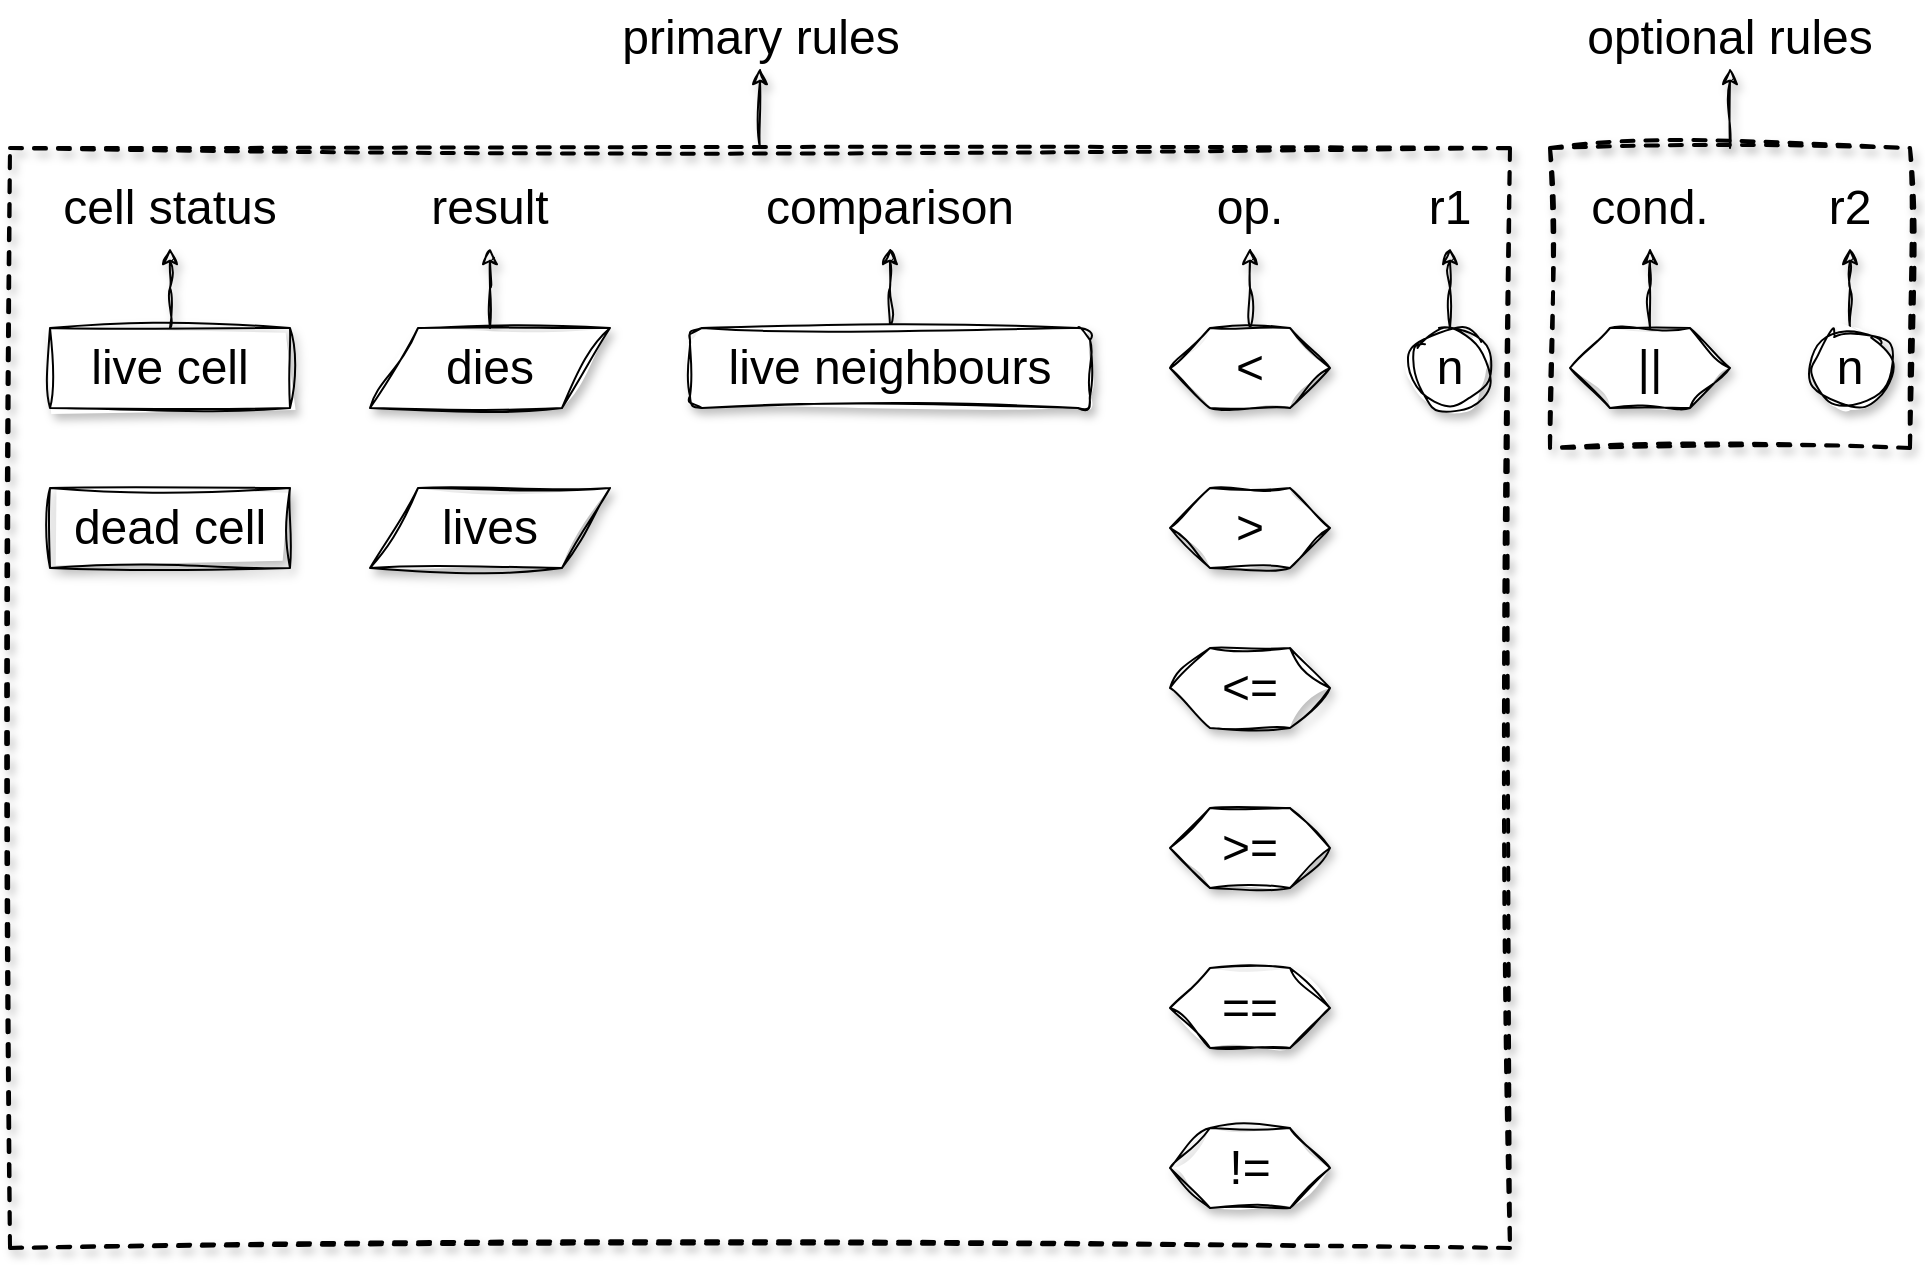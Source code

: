 <mxfile version="20.8.23" type="device"><diagram name="Page-1" id="3ydo4DRpRBFKlDbNrd_p"><mxGraphModel dx="2074" dy="1061" grid="1" gridSize="10" guides="1" tooltips="1" connect="1" arrows="1" fold="1" page="1" pageScale="1" pageWidth="1169" pageHeight="827" background="#ffffff" math="0" shadow="0"><root><mxCell id="0"/><mxCell id="1" parent="0"/><mxCell id="vUnhP2XXph2I1KwAY7wo-22" style="edgeStyle=orthogonalEdgeStyle;rounded=0;orthogonalLoop=1;jettySize=auto;html=1;fontSize=24;shadow=1;sketch=1;curveFitting=1;jiggle=2;" edge="1" parent="1" source="vUnhP2XXph2I1KwAY7wo-1"><mxGeometry relative="1" as="geometry"><mxPoint x="100" y="200" as="targetPoint"/></mxGeometry></mxCell><mxCell id="vUnhP2XXph2I1KwAY7wo-1" value="&lt;font style=&quot;font-size: 24px;&quot;&gt;live cell&lt;/font&gt;" style="rounded=0;whiteSpace=wrap;html=1;shadow=1;sketch=1;curveFitting=1;jiggle=2;" vertex="1" parent="1"><mxGeometry x="40" y="240" width="120" height="40" as="geometry"/></mxCell><mxCell id="vUnhP2XXph2I1KwAY7wo-23" style="edgeStyle=orthogonalEdgeStyle;rounded=0;orthogonalLoop=1;jettySize=auto;html=1;exitX=0.5;exitY=0;exitDx=0;exitDy=0;fontSize=24;shadow=1;sketch=1;curveFitting=1;jiggle=2;" edge="1" parent="1" source="vUnhP2XXph2I1KwAY7wo-2"><mxGeometry relative="1" as="geometry"><mxPoint x="260" y="200" as="targetPoint"/></mxGeometry></mxCell><mxCell id="vUnhP2XXph2I1KwAY7wo-2" value="dies" style="shape=parallelogram;perimeter=parallelogramPerimeter;whiteSpace=wrap;html=1;dashed=0;fontSize=24;shadow=1;sketch=1;curveFitting=1;jiggle=2;" vertex="1" parent="1"><mxGeometry x="200" y="240" width="120" height="40" as="geometry"/></mxCell><mxCell id="vUnhP2XXph2I1KwAY7wo-7" value="lives" style="shape=parallelogram;perimeter=parallelogramPerimeter;whiteSpace=wrap;html=1;dashed=0;fontSize=24;shadow=1;sketch=1;curveFitting=1;jiggle=2;" vertex="1" parent="1"><mxGeometry x="200" y="320" width="120" height="40" as="geometry"/></mxCell><mxCell id="vUnhP2XXph2I1KwAY7wo-8" value="&lt;font style=&quot;font-size: 24px;&quot;&gt;dead cell&lt;/font&gt;" style="rounded=0;whiteSpace=wrap;html=1;shadow=1;sketch=1;curveFitting=1;jiggle=2;" vertex="1" parent="1"><mxGeometry x="40" y="320" width="120" height="40" as="geometry"/></mxCell><mxCell id="vUnhP2XXph2I1KwAY7wo-25" style="edgeStyle=orthogonalEdgeStyle;rounded=0;orthogonalLoop=1;jettySize=auto;html=1;fontSize=24;shadow=1;sketch=1;curveFitting=1;jiggle=2;" edge="1" parent="1" source="vUnhP2XXph2I1KwAY7wo-13"><mxGeometry relative="1" as="geometry"><mxPoint x="460" y="200" as="targetPoint"/></mxGeometry></mxCell><mxCell id="vUnhP2XXph2I1KwAY7wo-13" value="&lt;font style=&quot;font-size: 24px;&quot;&gt;live neighbours&lt;/font&gt;" style="rounded=1;whiteSpace=wrap;html=1;fontSize=18;shadow=1;sketch=1;curveFitting=1;jiggle=2;" vertex="1" parent="1"><mxGeometry x="360" y="240" width="200" height="40" as="geometry"/></mxCell><mxCell id="vUnhP2XXph2I1KwAY7wo-26" style="edgeStyle=orthogonalEdgeStyle;rounded=0;orthogonalLoop=1;jettySize=auto;html=1;fontSize=24;shadow=1;sketch=1;curveFitting=1;jiggle=2;" edge="1" parent="1" source="vUnhP2XXph2I1KwAY7wo-14"><mxGeometry relative="1" as="geometry"><mxPoint x="640" y="200" as="targetPoint"/></mxGeometry></mxCell><mxCell id="vUnhP2XXph2I1KwAY7wo-14" value="&amp;lt;" style="shape=hexagon;perimeter=hexagonPerimeter2;whiteSpace=wrap;html=1;fixedSize=1;fontSize=24;shadow=1;sketch=1;curveFitting=1;jiggle=2;" vertex="1" parent="1"><mxGeometry x="600" y="240" width="80" height="40" as="geometry"/></mxCell><mxCell id="vUnhP2XXph2I1KwAY7wo-15" value="&amp;gt;" style="shape=hexagon;perimeter=hexagonPerimeter2;whiteSpace=wrap;html=1;fixedSize=1;fontSize=24;shadow=1;sketch=1;curveFitting=1;jiggle=2;" vertex="1" parent="1"><mxGeometry x="600" y="320" width="80" height="40" as="geometry"/></mxCell><mxCell id="vUnhP2XXph2I1KwAY7wo-16" value="&amp;lt;=" style="shape=hexagon;perimeter=hexagonPerimeter2;whiteSpace=wrap;html=1;fixedSize=1;fontSize=24;shadow=1;sketch=1;curveFitting=1;jiggle=2;" vertex="1" parent="1"><mxGeometry x="600" y="400" width="80" height="40" as="geometry"/></mxCell><mxCell id="vUnhP2XXph2I1KwAY7wo-17" value="&amp;gt;=" style="shape=hexagon;perimeter=hexagonPerimeter2;whiteSpace=wrap;html=1;fixedSize=1;fontSize=24;shadow=1;sketch=1;curveFitting=1;jiggle=2;" vertex="1" parent="1"><mxGeometry x="600" y="480" width="80" height="40" as="geometry"/></mxCell><mxCell id="vUnhP2XXph2I1KwAY7wo-18" value="==" style="shape=hexagon;perimeter=hexagonPerimeter2;whiteSpace=wrap;html=1;fixedSize=1;fontSize=24;shadow=1;sketch=1;curveFitting=1;jiggle=2;" vertex="1" parent="1"><mxGeometry x="600" y="560" width="80" height="40" as="geometry"/></mxCell><mxCell id="vUnhP2XXph2I1KwAY7wo-19" value="!=" style="shape=hexagon;perimeter=hexagonPerimeter2;whiteSpace=wrap;html=1;fixedSize=1;fontSize=24;shadow=1;sketch=1;curveFitting=1;jiggle=2;" vertex="1" parent="1"><mxGeometry x="600" y="640" width="80" height="40" as="geometry"/></mxCell><mxCell id="vUnhP2XXph2I1KwAY7wo-27" style="edgeStyle=orthogonalEdgeStyle;rounded=0;orthogonalLoop=1;jettySize=auto;html=1;exitX=0.5;exitY=0;exitDx=0;exitDy=0;fontSize=24;shadow=1;sketch=1;curveFitting=1;jiggle=2;" edge="1" parent="1" source="vUnhP2XXph2I1KwAY7wo-20"><mxGeometry relative="1" as="geometry"><mxPoint x="740" y="200" as="targetPoint"/></mxGeometry></mxCell><mxCell id="vUnhP2XXph2I1KwAY7wo-20" value="n" style="ellipse;whiteSpace=wrap;html=1;fontSize=24;shadow=1;sketch=1;curveFitting=1;jiggle=2;" vertex="1" parent="1"><mxGeometry x="720" y="240" width="40" height="40" as="geometry"/></mxCell><mxCell id="vUnhP2XXph2I1KwAY7wo-29" value="cell status" style="text;html=1;strokeColor=none;fillColor=none;align=center;verticalAlign=middle;whiteSpace=wrap;rounded=0;fontSize=24;shadow=1;sketch=1;curveFitting=1;jiggle=2;" vertex="1" parent="1"><mxGeometry x="40" y="160" width="120" height="40" as="geometry"/></mxCell><mxCell id="vUnhP2XXph2I1KwAY7wo-30" value="result" style="text;html=1;strokeColor=none;fillColor=none;align=center;verticalAlign=middle;whiteSpace=wrap;rounded=0;fontSize=24;shadow=1;sketch=1;curveFitting=1;jiggle=2;" vertex="1" parent="1"><mxGeometry x="200" y="160" width="120" height="40" as="geometry"/></mxCell><mxCell id="vUnhP2XXph2I1KwAY7wo-31" value="comparison" style="text;html=1;strokeColor=none;fillColor=none;align=center;verticalAlign=middle;whiteSpace=wrap;rounded=0;fontSize=24;shadow=1;sketch=1;curveFitting=1;jiggle=2;" vertex="1" parent="1"><mxGeometry x="360" y="160" width="200" height="40" as="geometry"/></mxCell><mxCell id="vUnhP2XXph2I1KwAY7wo-32" value="&lt;font style=&quot;font-size: 24px;&quot;&gt;op.&lt;/font&gt;" style="text;html=1;strokeColor=none;fillColor=none;align=center;verticalAlign=middle;whiteSpace=wrap;rounded=0;fontSize=24;shadow=1;sketch=1;curveFitting=1;jiggle=2;" vertex="1" parent="1"><mxGeometry x="600" y="160" width="80" height="40" as="geometry"/></mxCell><mxCell id="vUnhP2XXph2I1KwAY7wo-33" value="r1" style="text;html=1;strokeColor=none;fillColor=none;align=center;verticalAlign=middle;whiteSpace=wrap;rounded=0;fontSize=24;shadow=1;sketch=1;curveFitting=1;jiggle=2;" vertex="1" parent="1"><mxGeometry x="720" y="160" width="40" height="40" as="geometry"/></mxCell><mxCell id="vUnhP2XXph2I1KwAY7wo-34" style="edgeStyle=orthogonalEdgeStyle;rounded=0;orthogonalLoop=1;jettySize=auto;html=1;fontSize=24;shadow=1;sketch=1;curveFitting=1;jiggle=2;" edge="1" parent="1" source="vUnhP2XXph2I1KwAY7wo-35"><mxGeometry relative="1" as="geometry"><mxPoint x="840" y="200" as="targetPoint"/></mxGeometry></mxCell><mxCell id="vUnhP2XXph2I1KwAY7wo-35" value="||" style="shape=hexagon;perimeter=hexagonPerimeter2;whiteSpace=wrap;html=1;fixedSize=1;fontSize=24;shadow=1;sketch=1;curveFitting=1;jiggle=2;" vertex="1" parent="1"><mxGeometry x="800" y="240" width="80" height="40" as="geometry"/></mxCell><mxCell id="vUnhP2XXph2I1KwAY7wo-41" style="edgeStyle=orthogonalEdgeStyle;rounded=0;orthogonalLoop=1;jettySize=auto;html=1;exitX=0.5;exitY=0;exitDx=0;exitDy=0;fontSize=24;shadow=1;sketch=1;curveFitting=1;jiggle=2;" edge="1" parent="1" source="vUnhP2XXph2I1KwAY7wo-42"><mxGeometry relative="1" as="geometry"><mxPoint x="940" y="200" as="targetPoint"/></mxGeometry></mxCell><mxCell id="vUnhP2XXph2I1KwAY7wo-42" value="n" style="ellipse;whiteSpace=wrap;html=1;fontSize=24;shadow=1;sketch=1;curveFitting=1;jiggle=2;" vertex="1" parent="1"><mxGeometry x="920" y="240" width="40" height="40" as="geometry"/></mxCell><mxCell id="vUnhP2XXph2I1KwAY7wo-43" value="&lt;font style=&quot;font-size: 24px;&quot;&gt;cond.&lt;/font&gt;" style="text;html=1;strokeColor=none;fillColor=none;align=center;verticalAlign=middle;whiteSpace=wrap;rounded=0;fontSize=24;shadow=1;sketch=1;curveFitting=1;jiggle=2;" vertex="1" parent="1"><mxGeometry x="800" y="160" width="80" height="40" as="geometry"/></mxCell><mxCell id="vUnhP2XXph2I1KwAY7wo-44" value="r2" style="text;html=1;strokeColor=none;fillColor=none;align=center;verticalAlign=middle;whiteSpace=wrap;rounded=0;fontSize=24;shadow=1;sketch=1;curveFitting=1;jiggle=2;" vertex="1" parent="1"><mxGeometry x="920" y="160" width="40" height="40" as="geometry"/></mxCell><mxCell id="vUnhP2XXph2I1KwAY7wo-54" style="edgeStyle=orthogonalEdgeStyle;rounded=0;orthogonalLoop=1;jettySize=auto;html=1;exitX=0.5;exitY=0;exitDx=0;exitDy=0;fontSize=24;shadow=1;sketch=1;curveFitting=1;jiggle=2;" edge="1" parent="1" source="vUnhP2XXph2I1KwAY7wo-45" target="vUnhP2XXph2I1KwAY7wo-53"><mxGeometry relative="1" as="geometry"/></mxCell><mxCell id="vUnhP2XXph2I1KwAY7wo-45" value="" style="whiteSpace=wrap;html=1;fontSize=24;glass=0;dashed=1;fillColor=none;strokeWidth=2;shadow=1;sketch=1;curveFitting=1;jiggle=2;" vertex="1" parent="1"><mxGeometry x="790" y="150" width="180" height="150" as="geometry"/></mxCell><mxCell id="vUnhP2XXph2I1KwAY7wo-52" style="edgeStyle=orthogonalEdgeStyle;rounded=0;orthogonalLoop=1;jettySize=auto;html=1;exitX=0.5;exitY=0;exitDx=0;exitDy=0;entryX=0.5;entryY=1;entryDx=0;entryDy=0;fontSize=24;shadow=1;sketch=1;curveFitting=1;jiggle=2;" edge="1" parent="1" source="vUnhP2XXph2I1KwAY7wo-46" target="vUnhP2XXph2I1KwAY7wo-51"><mxGeometry relative="1" as="geometry"/></mxCell><mxCell id="vUnhP2XXph2I1KwAY7wo-46" value="" style="whiteSpace=wrap;html=1;fontSize=24;glass=0;dashed=1;fillColor=none;strokeWidth=2;shadow=1;sketch=1;curveFitting=1;jiggle=2;" vertex="1" parent="1"><mxGeometry x="20" y="150" width="750" height="550" as="geometry"/></mxCell><mxCell id="vUnhP2XXph2I1KwAY7wo-51" value="primary rules" style="text;html=1;strokeColor=none;fillColor=none;align=center;verticalAlign=middle;whiteSpace=wrap;rounded=0;fontSize=24;shadow=1;sketch=1;curveFitting=1;jiggle=2;" vertex="1" parent="1"><mxGeometry x="318.75" y="80" width="152.5" height="30" as="geometry"/></mxCell><mxCell id="vUnhP2XXph2I1KwAY7wo-53" value="optional rules" style="text;html=1;strokeColor=none;fillColor=none;align=center;verticalAlign=middle;whiteSpace=wrap;rounded=0;fontSize=24;shadow=1;sketch=1;curveFitting=1;jiggle=2;" vertex="1" parent="1"><mxGeometry x="790" y="80" width="180" height="30" as="geometry"/></mxCell></root></mxGraphModel></diagram></mxfile>